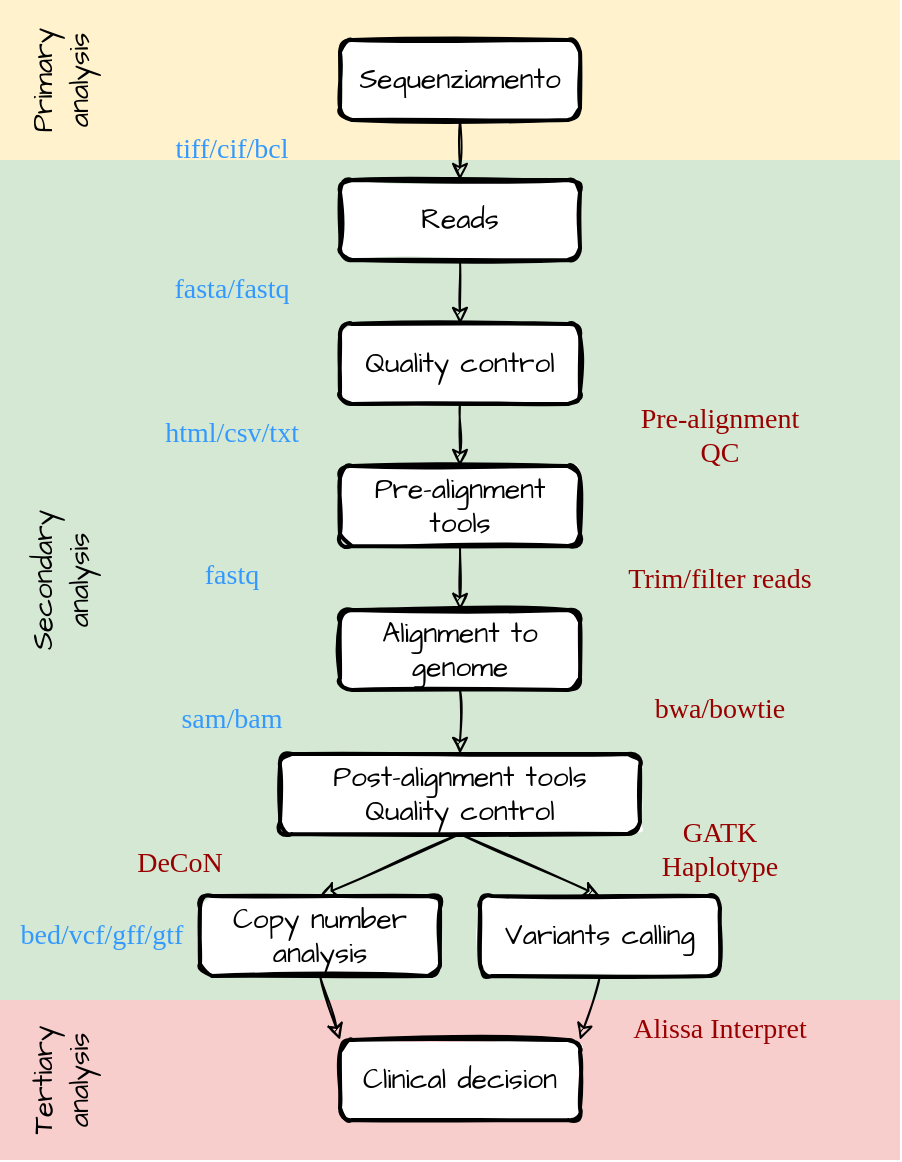 <mxfile version="20.4.1" type="device"><diagram id="C5RBs43oDa-KdzZeNtuy" name="Page-1"><mxGraphModel dx="884" dy="578" grid="1" gridSize="10" guides="1" tooltips="1" connect="1" arrows="1" fold="1" page="1" pageScale="1" pageWidth="827" pageHeight="1169" math="0" shadow="0"><root><mxCell id="WIyWlLk6GJQsqaUBKTNV-0"/><mxCell id="WIyWlLk6GJQsqaUBKTNV-1" parent="WIyWlLk6GJQsqaUBKTNV-0"/><mxCell id="oaykuifccaFFr9u-RgKs-37" value="" style="rounded=0;whiteSpace=wrap;html=1;glass=0;sketch=0;strokeWidth=2;fontSize=14;fillColor=#f8cecc;strokeColor=none;shadow=0;" vertex="1" parent="WIyWlLk6GJQsqaUBKTNV-1"><mxGeometry x="160" y="520" width="450" height="80" as="geometry"/></mxCell><mxCell id="oaykuifccaFFr9u-RgKs-36" value="" style="rounded=0;whiteSpace=wrap;html=1;glass=0;sketch=0;strokeWidth=2;fontSize=14;fillColor=#d5e8d4;strokeColor=none;shadow=0;" vertex="1" parent="WIyWlLk6GJQsqaUBKTNV-1"><mxGeometry x="160" y="100" width="450" height="420" as="geometry"/></mxCell><mxCell id="oaykuifccaFFr9u-RgKs-34" value="" style="rounded=0;whiteSpace=wrap;html=1;glass=0;sketch=0;strokeWidth=2;fontSize=14;fillColor=#fff2cc;strokeColor=none;shadow=0;" vertex="1" parent="WIyWlLk6GJQsqaUBKTNV-1"><mxGeometry x="160" y="20" width="450" height="80" as="geometry"/></mxCell><mxCell id="oaykuifccaFFr9u-RgKs-0" value="Reads" style="rounded=1;whiteSpace=wrap;html=1;sketch=1;strokeWidth=2;glass=0;fontFamily=Architects Daughter;fontSource=https%3A%2F%2Ffonts.googleapis.com%2Fcss%3Ffamily%3DArchitects%2BDaughter;fontSize=14;" vertex="1" parent="WIyWlLk6GJQsqaUBKTNV-1"><mxGeometry x="330" y="110" width="120" height="40" as="geometry"/></mxCell><mxCell id="oaykuifccaFFr9u-RgKs-2" value="Quality control" style="rounded=1;whiteSpace=wrap;html=1;sketch=1;strokeWidth=2;glass=0;fontFamily=Architects Daughter;fontSource=https%3A%2F%2Ffonts.googleapis.com%2Fcss%3Ffamily%3DArchitects%2BDaughter;fontSize=14;" vertex="1" parent="WIyWlLk6GJQsqaUBKTNV-1"><mxGeometry x="330" y="182" width="120" height="40" as="geometry"/></mxCell><mxCell id="oaykuifccaFFr9u-RgKs-3" value="Pre-alignment tools" style="rounded=1;whiteSpace=wrap;html=1;sketch=1;strokeWidth=2;glass=0;fontFamily=Architects Daughter;fontSource=https%3A%2F%2Ffonts.googleapis.com%2Fcss%3Ffamily%3DArchitects%2BDaughter;fontSize=14;" vertex="1" parent="WIyWlLk6GJQsqaUBKTNV-1"><mxGeometry x="330" y="253" width="120" height="40" as="geometry"/></mxCell><mxCell id="oaykuifccaFFr9u-RgKs-4" value="Alignment to genome" style="rounded=1;whiteSpace=wrap;html=1;sketch=1;strokeWidth=2;glass=0;fontFamily=Architects Daughter;fontSource=https%3A%2F%2Ffonts.googleapis.com%2Fcss%3Ffamily%3DArchitects%2BDaughter;fontSize=14;" vertex="1" parent="WIyWlLk6GJQsqaUBKTNV-1"><mxGeometry x="330" y="325" width="120" height="40" as="geometry"/></mxCell><mxCell id="oaykuifccaFFr9u-RgKs-5" value="&lt;div&gt;Post-alignment tools&lt;/div&gt;Quality control" style="rounded=1;whiteSpace=wrap;html=1;sketch=1;strokeWidth=2;glass=0;fontFamily=Architects Daughter;fontSource=https%3A%2F%2Ffonts.googleapis.com%2Fcss%3Ffamily%3DArchitects%2BDaughter;fontSize=14;" vertex="1" parent="WIyWlLk6GJQsqaUBKTNV-1"><mxGeometry x="300" y="397" width="180" height="40" as="geometry"/></mxCell><mxCell id="oaykuifccaFFr9u-RgKs-7" value="Variants calling" style="rounded=1;whiteSpace=wrap;html=1;sketch=1;strokeWidth=2;glass=0;fontFamily=Architects Daughter;fontSource=https%3A%2F%2Ffonts.googleapis.com%2Fcss%3Ffamily%3DArchitects%2BDaughter;fontSize=14;" vertex="1" parent="WIyWlLk6GJQsqaUBKTNV-1"><mxGeometry x="400" y="468" width="120" height="40" as="geometry"/></mxCell><mxCell id="oaykuifccaFFr9u-RgKs-8" value="Copy number analysis" style="rounded=1;whiteSpace=wrap;html=1;sketch=1;strokeWidth=2;glass=0;fontFamily=Architects Daughter;fontSource=https%3A%2F%2Ffonts.googleapis.com%2Fcss%3Ffamily%3DArchitects%2BDaughter;fontSize=14;" vertex="1" parent="WIyWlLk6GJQsqaUBKTNV-1"><mxGeometry x="260" y="468" width="120" height="40" as="geometry"/></mxCell><mxCell id="oaykuifccaFFr9u-RgKs-9" value="&lt;span&gt;Clinical decision&lt;/span&gt;" style="rounded=1;whiteSpace=wrap;html=1;sketch=1;strokeWidth=2;glass=0;fontFamily=Architects Daughter;fontSource=https%3A%2F%2Ffonts.googleapis.com%2Fcss%3Ffamily%3DArchitects%2BDaughter;fontSize=14;" vertex="1" parent="WIyWlLk6GJQsqaUBKTNV-1"><mxGeometry x="330" y="540" width="120" height="40" as="geometry"/></mxCell><mxCell id="oaykuifccaFFr9u-RgKs-18" value="" style="endArrow=classic;html=1;rounded=0;sketch=1;fontSize=14;exitX=0.5;exitY=1;exitDx=0;exitDy=0;" edge="1" parent="WIyWlLk6GJQsqaUBKTNV-1" source="oaykuifccaFFr9u-RgKs-0" target="oaykuifccaFFr9u-RgKs-2"><mxGeometry width="50" height="50" relative="1" as="geometry"><mxPoint x="420" y="380" as="sourcePoint"/><mxPoint x="470" y="330" as="targetPoint"/></mxGeometry></mxCell><mxCell id="oaykuifccaFFr9u-RgKs-20" value="" style="endArrow=classic;html=1;rounded=0;sketch=1;fontSize=14;exitX=0.5;exitY=1;exitDx=0;exitDy=0;entryX=0.5;entryY=0;entryDx=0;entryDy=0;" edge="1" parent="WIyWlLk6GJQsqaUBKTNV-1" source="oaykuifccaFFr9u-RgKs-2" target="oaykuifccaFFr9u-RgKs-3"><mxGeometry width="50" height="50" relative="1" as="geometry"><mxPoint x="390" y="230" as="sourcePoint"/><mxPoint x="420" y="240" as="targetPoint"/></mxGeometry></mxCell><mxCell id="oaykuifccaFFr9u-RgKs-22" value="" style="endArrow=classic;html=1;rounded=0;sketch=1;fontSize=14;exitX=0.5;exitY=1;exitDx=0;exitDy=0;entryX=0.5;entryY=0;entryDx=0;entryDy=0;" edge="1" parent="WIyWlLk6GJQsqaUBKTNV-1" source="oaykuifccaFFr9u-RgKs-3" target="oaykuifccaFFr9u-RgKs-4"><mxGeometry width="50" height="50" relative="1" as="geometry"><mxPoint x="400" y="232" as="sourcePoint"/><mxPoint x="400" y="263" as="targetPoint"/></mxGeometry></mxCell><mxCell id="oaykuifccaFFr9u-RgKs-24" value="" style="endArrow=classic;html=1;rounded=0;sketch=1;fontSize=14;exitX=0.5;exitY=1;exitDx=0;exitDy=0;entryX=0.5;entryY=0;entryDx=0;entryDy=0;" edge="1" parent="WIyWlLk6GJQsqaUBKTNV-1" source="oaykuifccaFFr9u-RgKs-4" target="oaykuifccaFFr9u-RgKs-5"><mxGeometry width="50" height="50" relative="1" as="geometry"><mxPoint x="420" y="252" as="sourcePoint"/><mxPoint x="420" y="283" as="targetPoint"/></mxGeometry></mxCell><mxCell id="oaykuifccaFFr9u-RgKs-25" value="" style="endArrow=classic;html=1;rounded=0;sketch=1;fontSize=14;exitX=0.5;exitY=1;exitDx=0;exitDy=0;entryX=0.5;entryY=0;entryDx=0;entryDy=0;" edge="1" parent="WIyWlLk6GJQsqaUBKTNV-1" source="oaykuifccaFFr9u-RgKs-5" target="oaykuifccaFFr9u-RgKs-7"><mxGeometry width="50" height="50" relative="1" as="geometry"><mxPoint x="430" y="262" as="sourcePoint"/><mxPoint x="430" y="293" as="targetPoint"/></mxGeometry></mxCell><mxCell id="oaykuifccaFFr9u-RgKs-27" value="" style="endArrow=classic;html=1;rounded=0;sketch=1;fontSize=14;exitX=0.5;exitY=1;exitDx=0;exitDy=0;entryX=0.5;entryY=0;entryDx=0;entryDy=0;" edge="1" parent="WIyWlLk6GJQsqaUBKTNV-1" source="oaykuifccaFFr9u-RgKs-5" target="oaykuifccaFFr9u-RgKs-8"><mxGeometry width="50" height="50" relative="1" as="geometry"><mxPoint x="450" y="282" as="sourcePoint"/><mxPoint x="450" y="313" as="targetPoint"/></mxGeometry></mxCell><mxCell id="oaykuifccaFFr9u-RgKs-29" value="" style="endArrow=classic;html=1;rounded=0;sketch=1;fontSize=14;entryX=1;entryY=0;entryDx=0;entryDy=0;exitX=0.5;exitY=1;exitDx=0;exitDy=0;" edge="1" parent="WIyWlLk6GJQsqaUBKTNV-1" source="oaykuifccaFFr9u-RgKs-7" target="oaykuifccaFFr9u-RgKs-9"><mxGeometry width="50" height="50" relative="1" as="geometry"><mxPoint x="480" y="520" as="sourcePoint"/><mxPoint x="470" y="333" as="targetPoint"/></mxGeometry></mxCell><mxCell id="oaykuifccaFFr9u-RgKs-30" value="" style="endArrow=classic;html=1;rounded=0;sketch=1;fontSize=14;exitX=0.5;exitY=1;exitDx=0;exitDy=0;entryX=0;entryY=0;entryDx=0;entryDy=0;" edge="1" parent="WIyWlLk6GJQsqaUBKTNV-1" source="oaykuifccaFFr9u-RgKs-8" target="oaykuifccaFFr9u-RgKs-9"><mxGeometry width="50" height="50" relative="1" as="geometry"><mxPoint x="480" y="312" as="sourcePoint"/><mxPoint x="480" y="343" as="targetPoint"/></mxGeometry></mxCell><mxCell id="oaykuifccaFFr9u-RgKs-31" value="Sequenziamento" style="rounded=1;whiteSpace=wrap;html=1;sketch=1;strokeWidth=2;glass=0;fontFamily=Architects Daughter;fontSource=https%3A%2F%2Ffonts.googleapis.com%2Fcss%3Ffamily%3DArchitects%2BDaughter;fontSize=14;" vertex="1" parent="WIyWlLk6GJQsqaUBKTNV-1"><mxGeometry x="330" y="40" width="120" height="40" as="geometry"/></mxCell><mxCell id="oaykuifccaFFr9u-RgKs-32" value="" style="endArrow=classic;html=1;rounded=0;sketch=1;fontSize=14;exitX=0.5;exitY=1;exitDx=0;exitDy=0;" edge="1" parent="WIyWlLk6GJQsqaUBKTNV-1" source="oaykuifccaFFr9u-RgKs-31"><mxGeometry width="50" height="50" relative="1" as="geometry"><mxPoint x="400" y="160" as="sourcePoint"/><mxPoint x="390" y="110" as="targetPoint"/></mxGeometry></mxCell><mxCell id="oaykuifccaFFr9u-RgKs-35" value="&lt;div&gt;&lt;font data-font-src=&quot;https://fonts.googleapis.com/css?family=Architects+Daughter&quot; face=&quot;Architects Daughter&quot;&gt;Primary&lt;/font&gt;&lt;/div&gt;&lt;div&gt;&lt;font data-font-src=&quot;https://fonts.googleapis.com/css?family=Architects+Daughter&quot; face=&quot;Architects Daughter&quot;&gt;analysis&lt;br&gt;&lt;/font&gt;&lt;/div&gt;" style="text;html=1;strokeColor=none;fillColor=none;align=center;verticalAlign=middle;whiteSpace=wrap;rounded=0;shadow=0;glass=0;sketch=0;strokeWidth=2;fontSize=14;rotation=-90;" vertex="1" parent="WIyWlLk6GJQsqaUBKTNV-1"><mxGeometry x="160" y="45" width="60" height="30" as="geometry"/></mxCell><mxCell id="oaykuifccaFFr9u-RgKs-38" value="&lt;div&gt;&lt;font data-font-src=&quot;https://fonts.googleapis.com/css?family=Architects+Daughter&quot; face=&quot;Architects Daughter&quot;&gt;Secondary&lt;/font&gt;&lt;/div&gt;&lt;div&gt;&lt;font data-font-src=&quot;https://fonts.googleapis.com/css?family=Architects+Daughter&quot; face=&quot;Architects Daughter&quot;&gt;analysis&lt;br&gt;&lt;/font&gt;&lt;/div&gt;" style="text;html=1;strokeColor=none;fillColor=none;align=center;verticalAlign=middle;whiteSpace=wrap;rounded=0;shadow=0;glass=0;sketch=0;strokeWidth=2;fontSize=14;rotation=-90;" vertex="1" parent="WIyWlLk6GJQsqaUBKTNV-1"><mxGeometry x="160" y="295" width="60" height="30" as="geometry"/></mxCell><mxCell id="oaykuifccaFFr9u-RgKs-39" value="&lt;div&gt;&lt;font data-font-src=&quot;https://fonts.googleapis.com/css?family=Architects+Daughter&quot; face=&quot;Architects Daughter&quot;&gt;Tertiary&lt;/font&gt;&lt;/div&gt;&lt;div&gt;&lt;font data-font-src=&quot;https://fonts.googleapis.com/css?family=Architects+Daughter&quot; face=&quot;Architects Daughter&quot;&gt;analysis&lt;br&gt;&lt;/font&gt;&lt;/div&gt;" style="text;html=1;strokeColor=none;fillColor=none;align=center;verticalAlign=middle;whiteSpace=wrap;rounded=0;shadow=0;glass=0;sketch=0;strokeWidth=2;fontSize=14;rotation=-90;" vertex="1" parent="WIyWlLk6GJQsqaUBKTNV-1"><mxGeometry x="160" y="545" width="60" height="30" as="geometry"/></mxCell><mxCell id="oaykuifccaFFr9u-RgKs-42" value="tiff/cif/bcl" style="text;html=1;strokeColor=none;fillColor=none;align=center;verticalAlign=middle;whiteSpace=wrap;rounded=0;shadow=0;glass=0;sketch=0;strokeWidth=2;fontFamily=Share Tech Mono ;fontSource=https%3A%2F%2Ffonts.googleapis.com%2Fcss%3Ffamily%3DShare%2BTech%2BMono%2B;fontSize=14;fontColor=#3399FF;" vertex="1" parent="WIyWlLk6GJQsqaUBKTNV-1"><mxGeometry x="246" y="80" width="60" height="30" as="geometry"/></mxCell><mxCell id="oaykuifccaFFr9u-RgKs-43" value="fasta/fastq" style="text;html=1;strokeColor=none;fillColor=none;align=center;verticalAlign=middle;whiteSpace=wrap;rounded=0;shadow=0;glass=0;sketch=0;strokeWidth=2;fontFamily=Share Tech Mono ;fontSource=https%3A%2F%2Ffonts.googleapis.com%2Fcss%3Ffamily%3DShare%2BTech%2BMono%2B;fontSize=14;fontColor=#3399FF;" vertex="1" parent="WIyWlLk6GJQsqaUBKTNV-1"><mxGeometry x="246" y="150" width="60" height="30" as="geometry"/></mxCell><mxCell id="oaykuifccaFFr9u-RgKs-44" value="html/csv/txt" style="text;html=1;strokeColor=none;fillColor=none;align=center;verticalAlign=middle;whiteSpace=wrap;rounded=0;shadow=0;glass=0;sketch=0;strokeWidth=2;fontFamily=Share Tech Mono ;fontSource=https%3A%2F%2Ffonts.googleapis.com%2Fcss%3Ffamily%3DShare%2BTech%2BMono%2B;fontSize=14;fontColor=#3399FF;" vertex="1" parent="WIyWlLk6GJQsqaUBKTNV-1"><mxGeometry x="246" y="222" width="60" height="30" as="geometry"/></mxCell><mxCell id="oaykuifccaFFr9u-RgKs-45" value="fastq" style="text;html=1;strokeColor=none;fillColor=none;align=center;verticalAlign=middle;whiteSpace=wrap;rounded=0;shadow=0;glass=0;sketch=0;strokeWidth=2;fontFamily=Share Tech Mono ;fontSource=https%3A%2F%2Ffonts.googleapis.com%2Fcss%3Ffamily%3DShare%2BTech%2BMono%2B;fontSize=14;fontColor=#3399FF;" vertex="1" parent="WIyWlLk6GJQsqaUBKTNV-1"><mxGeometry x="246" y="293" width="60" height="30" as="geometry"/></mxCell><mxCell id="oaykuifccaFFr9u-RgKs-47" value="sam/bam" style="text;html=1;strokeColor=none;fillColor=none;align=center;verticalAlign=middle;whiteSpace=wrap;rounded=0;shadow=0;glass=0;sketch=0;strokeWidth=2;fontFamily=Share Tech Mono ;fontSource=https%3A%2F%2Ffonts.googleapis.com%2Fcss%3Ffamily%3DShare%2BTech%2BMono%2B;fontSize=14;fontColor=#3399FF;" vertex="1" parent="WIyWlLk6GJQsqaUBKTNV-1"><mxGeometry x="246" y="365" width="60" height="30" as="geometry"/></mxCell><mxCell id="oaykuifccaFFr9u-RgKs-48" value="bed/vcf/gff/gtf" style="text;html=1;strokeColor=none;fillColor=none;align=center;verticalAlign=middle;whiteSpace=wrap;rounded=0;shadow=0;glass=0;sketch=0;strokeWidth=2;fontFamily=Share Tech Mono ;fontSource=https%3A%2F%2Ffonts.googleapis.com%2Fcss%3Ffamily%3DShare%2BTech%2BMono%2B;fontSize=14;fontColor=#3399FF;" vertex="1" parent="WIyWlLk6GJQsqaUBKTNV-1"><mxGeometry x="161" y="473" width="100" height="30" as="geometry"/></mxCell><mxCell id="oaykuifccaFFr9u-RgKs-49" value="&lt;font color=&quot;#990000&quot;&gt;Pre-alignment QC&lt;/font&gt;" style="text;html=1;strokeColor=none;fillColor=none;align=center;verticalAlign=middle;whiteSpace=wrap;rounded=0;shadow=0;glass=0;sketch=0;strokeWidth=2;fontFamily=Share Tech Mono ;fontSource=https%3A%2F%2Ffonts.googleapis.com%2Fcss%3Ffamily%3DShare%2BTech%2BMono%2B;fontSize=14;fontColor=#3399FF;" vertex="1" parent="WIyWlLk6GJQsqaUBKTNV-1"><mxGeometry x="470" y="223" width="100" height="30" as="geometry"/></mxCell><mxCell id="oaykuifccaFFr9u-RgKs-50" value="&lt;font color=&quot;#990000&quot;&gt;Trim/filter reads&lt;br&gt;&lt;/font&gt;" style="text;html=1;strokeColor=none;fillColor=none;align=center;verticalAlign=middle;whiteSpace=wrap;rounded=0;shadow=0;glass=0;sketch=0;strokeWidth=2;fontFamily=Share Tech Mono ;fontSource=https%3A%2F%2Ffonts.googleapis.com%2Fcss%3Ffamily%3DShare%2BTech%2BMono%2B;fontSize=14;fontColor=#3399FF;" vertex="1" parent="WIyWlLk6GJQsqaUBKTNV-1"><mxGeometry x="470" y="295" width="100" height="30" as="geometry"/></mxCell><mxCell id="oaykuifccaFFr9u-RgKs-51" value="&lt;font color=&quot;#990000&quot;&gt;bwa/bowtie&lt;/font&gt;" style="text;html=1;strokeColor=none;fillColor=none;align=center;verticalAlign=middle;whiteSpace=wrap;rounded=0;shadow=0;glass=0;sketch=0;strokeWidth=2;fontFamily=Share Tech Mono ;fontSource=https%3A%2F%2Ffonts.googleapis.com%2Fcss%3Ffamily%3DShare%2BTech%2BMono%2B;fontSize=14;fontColor=#3399FF;" vertex="1" parent="WIyWlLk6GJQsqaUBKTNV-1"><mxGeometry x="470" y="360" width="100" height="30" as="geometry"/></mxCell><mxCell id="oaykuifccaFFr9u-RgKs-52" value="&lt;font color=&quot;#990000&quot;&gt;DeCoN&lt;/font&gt;" style="text;html=1;strokeColor=none;fillColor=none;align=center;verticalAlign=middle;whiteSpace=wrap;rounded=0;shadow=0;glass=0;sketch=0;strokeWidth=2;fontFamily=Share Tech Mono ;fontSource=https%3A%2F%2Ffonts.googleapis.com%2Fcss%3Ffamily%3DShare%2BTech%2BMono%2B;fontSize=14;fontColor=#3399FF;" vertex="1" parent="WIyWlLk6GJQsqaUBKTNV-1"><mxGeometry x="200" y="437" width="100" height="30" as="geometry"/></mxCell><mxCell id="oaykuifccaFFr9u-RgKs-53" value="&lt;div&gt;&lt;font color=&quot;#990000&quot;&gt;GATK &lt;br&gt;&lt;/font&gt;&lt;/div&gt;&lt;div&gt;&lt;font color=&quot;#990000&quot;&gt;Haplotype&lt;br&gt;&lt;/font&gt;&lt;/div&gt;" style="text;html=1;strokeColor=none;fillColor=none;align=center;verticalAlign=middle;whiteSpace=wrap;rounded=0;shadow=0;glass=0;sketch=0;strokeWidth=2;fontFamily=Share Tech Mono ;fontSource=https%3A%2F%2Ffonts.googleapis.com%2Fcss%3Ffamily%3DShare%2BTech%2BMono%2B;fontSize=14;fontColor=#3399FF;" vertex="1" parent="WIyWlLk6GJQsqaUBKTNV-1"><mxGeometry x="470" y="430" width="100" height="30" as="geometry"/></mxCell><mxCell id="oaykuifccaFFr9u-RgKs-54" value="&lt;font color=&quot;#990000&quot;&gt;Alissa Interpret&lt;br&gt;&lt;/font&gt;" style="text;html=1;strokeColor=none;fillColor=none;align=center;verticalAlign=middle;whiteSpace=wrap;rounded=0;shadow=0;glass=0;sketch=0;strokeWidth=2;fontFamily=Share Tech Mono ;fontSource=https%3A%2F%2Ffonts.googleapis.com%2Fcss%3Ffamily%3DShare%2BTech%2BMono%2B;fontSize=14;fontColor=#3399FF;" vertex="1" parent="WIyWlLk6GJQsqaUBKTNV-1"><mxGeometry x="470" y="520" width="100" height="30" as="geometry"/></mxCell></root></mxGraphModel></diagram></mxfile>